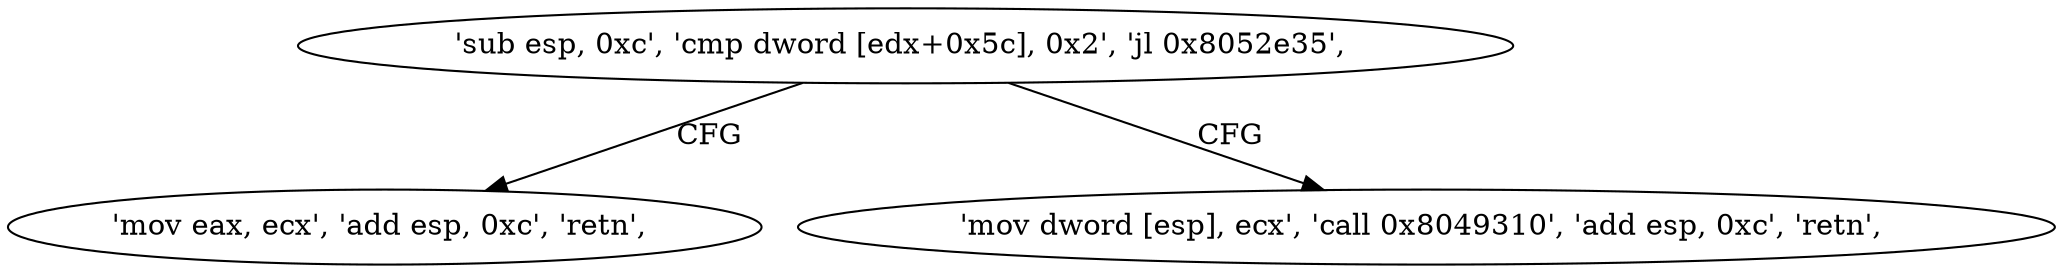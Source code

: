 digraph "func" {
"134557216" [label = "'sub esp, 0xc', 'cmp dword [edx+0x5c], 0x2', 'jl 0x8052e35', " ]
"134557237" [label = "'mov eax, ecx', 'add esp, 0xc', 'retn', " ]
"134557225" [label = "'mov dword [esp], ecx', 'call 0x8049310', 'add esp, 0xc', 'retn', " ]
"134557216" -> "134557237" [ label = "CFG" ]
"134557216" -> "134557225" [ label = "CFG" ]
}
